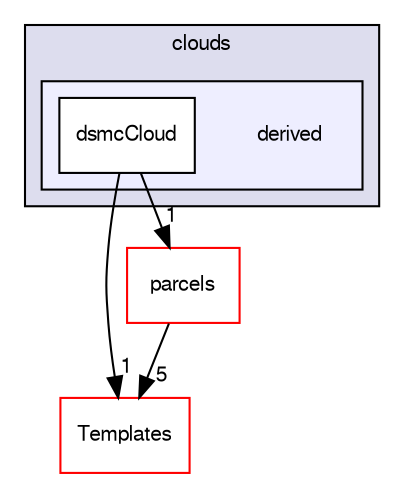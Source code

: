 digraph "src/lagrangian/dsmc/clouds/derived" {
  bgcolor=transparent;
  compound=true
  node [ fontsize="10", fontname="FreeSans"];
  edge [ labelfontsize="10", labelfontname="FreeSans"];
  subgraph clusterdir_24c42876cbaf7077f5b66bbf6d00f573 {
    graph [ bgcolor="#ddddee", pencolor="black", label="clouds" fontname="FreeSans", fontsize="10", URL="dir_24c42876cbaf7077f5b66bbf6d00f573.html"]
  subgraph clusterdir_ed85fdc9782e25048841529552214694 {
    graph [ bgcolor="#eeeeff", pencolor="black", label="" URL="dir_ed85fdc9782e25048841529552214694.html"];
    dir_ed85fdc9782e25048841529552214694 [shape=plaintext label="derived"];
    dir_9dadc0c7c7afcf2860e2dd86c4adb918 [shape=box label="dsmcCloud" color="black" fillcolor="white" style="filled" URL="dir_9dadc0c7c7afcf2860e2dd86c4adb918.html"];
  }
  }
  dir_6e540865b4e36060bacd091e3563bd94 [shape=box label="Templates" color="red" URL="dir_6e540865b4e36060bacd091e3563bd94.html"];
  dir_946b5c40f5b4dc422191e6dd466b9ee0 [shape=box label="parcels" color="red" URL="dir_946b5c40f5b4dc422191e6dd466b9ee0.html"];
  dir_946b5c40f5b4dc422191e6dd466b9ee0->dir_6e540865b4e36060bacd091e3563bd94 [headlabel="5", labeldistance=1.5 headhref="dir_001236_001234.html"];
  dir_9dadc0c7c7afcf2860e2dd86c4adb918->dir_6e540865b4e36060bacd091e3563bd94 [headlabel="1", labeldistance=1.5 headhref="dir_001233_001234.html"];
  dir_9dadc0c7c7afcf2860e2dd86c4adb918->dir_946b5c40f5b4dc422191e6dd466b9ee0 [headlabel="1", labeldistance=1.5 headhref="dir_001233_001236.html"];
}
